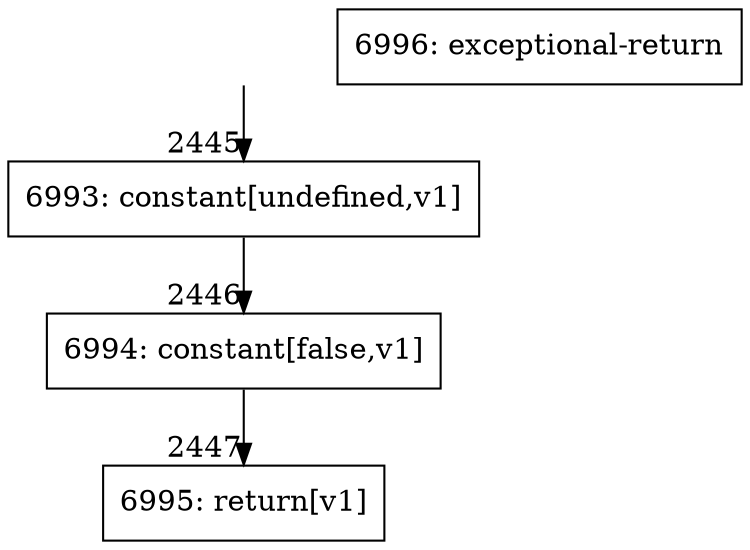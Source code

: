 digraph {
rankdir="TD"
BB_entry170[shape=none,label=""];
BB_entry170 -> BB2445 [tailport=s, headport=n, headlabel="    2445"]
BB2445 [shape=record label="{6993: constant[undefined,v1]}" ] 
BB2445 -> BB2446 [tailport=s, headport=n, headlabel="      2446"]
BB2446 [shape=record label="{6994: constant[false,v1]}" ] 
BB2446 -> BB2447 [tailport=s, headport=n, headlabel="      2447"]
BB2447 [shape=record label="{6995: return[v1]}" ] 
BB2448 [shape=record label="{6996: exceptional-return}" ] 
}
